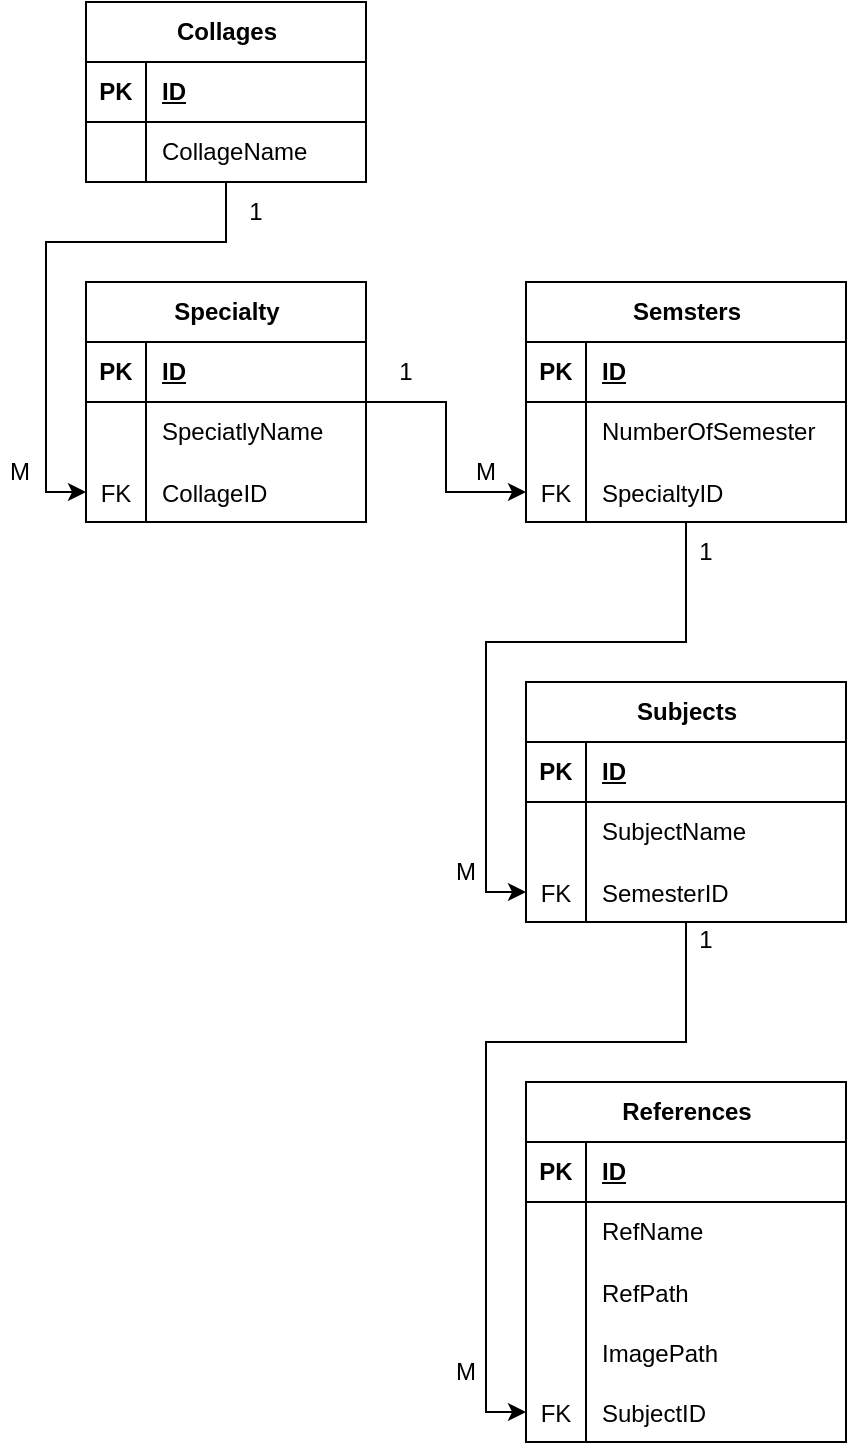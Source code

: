 <mxfile version="24.6.4" type="device">
  <diagram name="Page-1" id="I3WQX-fa8KBT2lynWU40">
    <mxGraphModel dx="1128" dy="716" grid="1" gridSize="10" guides="1" tooltips="1" connect="1" arrows="1" fold="1" page="1" pageScale="1" pageWidth="3300" pageHeight="4681" math="0" shadow="0">
      <root>
        <mxCell id="0" />
        <mxCell id="1" parent="0" />
        <mxCell id="Dz7-rg-bpnI1UaqmfWsM-86" value="" style="edgeStyle=orthogonalEdgeStyle;rounded=0;orthogonalLoop=1;jettySize=auto;html=1;entryX=0;entryY=0.5;entryDx=0;entryDy=0;" edge="1" parent="1" source="Dz7-rg-bpnI1UaqmfWsM-20" target="Dz7-rg-bpnI1UaqmfWsM-87">
          <mxGeometry relative="1" as="geometry">
            <Array as="points">
              <mxPoint x="1280" y="180" />
              <mxPoint x="1190" y="180" />
              <mxPoint x="1190" y="305" />
            </Array>
          </mxGeometry>
        </mxCell>
        <mxCell id="Dz7-rg-bpnI1UaqmfWsM-20" value="Collages" style="shape=table;startSize=30;container=1;collapsible=1;childLayout=tableLayout;fixedRows=1;rowLines=0;fontStyle=1;align=center;resizeLast=1;html=1;" vertex="1" parent="1">
          <mxGeometry x="1210" y="60" width="140" height="90" as="geometry" />
        </mxCell>
        <mxCell id="Dz7-rg-bpnI1UaqmfWsM-21" value="" style="shape=tableRow;horizontal=0;startSize=0;swimlaneHead=0;swimlaneBody=0;fillColor=none;collapsible=0;dropTarget=0;points=[[0,0.5],[1,0.5]];portConstraint=eastwest;top=0;left=0;right=0;bottom=1;" vertex="1" parent="Dz7-rg-bpnI1UaqmfWsM-20">
          <mxGeometry y="30" width="140" height="30" as="geometry" />
        </mxCell>
        <mxCell id="Dz7-rg-bpnI1UaqmfWsM-22" value="PK" style="shape=partialRectangle;connectable=0;fillColor=none;top=0;left=0;bottom=0;right=0;fontStyle=1;overflow=hidden;whiteSpace=wrap;html=1;" vertex="1" parent="Dz7-rg-bpnI1UaqmfWsM-21">
          <mxGeometry width="30" height="30" as="geometry">
            <mxRectangle width="30" height="30" as="alternateBounds" />
          </mxGeometry>
        </mxCell>
        <mxCell id="Dz7-rg-bpnI1UaqmfWsM-23" value="ID" style="shape=partialRectangle;connectable=0;fillColor=none;top=0;left=0;bottom=0;right=0;align=left;spacingLeft=6;fontStyle=5;overflow=hidden;whiteSpace=wrap;html=1;" vertex="1" parent="Dz7-rg-bpnI1UaqmfWsM-21">
          <mxGeometry x="30" width="110" height="30" as="geometry">
            <mxRectangle width="110" height="30" as="alternateBounds" />
          </mxGeometry>
        </mxCell>
        <mxCell id="Dz7-rg-bpnI1UaqmfWsM-24" value="" style="shape=tableRow;horizontal=0;startSize=0;swimlaneHead=0;swimlaneBody=0;fillColor=none;collapsible=0;dropTarget=0;points=[[0,0.5],[1,0.5]];portConstraint=eastwest;top=0;left=0;right=0;bottom=0;" vertex="1" parent="Dz7-rg-bpnI1UaqmfWsM-20">
          <mxGeometry y="60" width="140" height="30" as="geometry" />
        </mxCell>
        <mxCell id="Dz7-rg-bpnI1UaqmfWsM-25" value="" style="shape=partialRectangle;connectable=0;fillColor=none;top=0;left=0;bottom=0;right=0;editable=1;overflow=hidden;whiteSpace=wrap;html=1;" vertex="1" parent="Dz7-rg-bpnI1UaqmfWsM-24">
          <mxGeometry width="30" height="30" as="geometry">
            <mxRectangle width="30" height="30" as="alternateBounds" />
          </mxGeometry>
        </mxCell>
        <mxCell id="Dz7-rg-bpnI1UaqmfWsM-26" value="CollageName" style="shape=partialRectangle;connectable=0;fillColor=none;top=0;left=0;bottom=0;right=0;align=left;spacingLeft=6;overflow=hidden;whiteSpace=wrap;html=1;" vertex="1" parent="Dz7-rg-bpnI1UaqmfWsM-24">
          <mxGeometry x="30" width="110" height="30" as="geometry">
            <mxRectangle width="110" height="30" as="alternateBounds" />
          </mxGeometry>
        </mxCell>
        <mxCell id="Dz7-rg-bpnI1UaqmfWsM-136" value="" style="edgeStyle=orthogonalEdgeStyle;rounded=0;orthogonalLoop=1;jettySize=auto;html=1;entryX=0;entryY=0.5;entryDx=0;entryDy=0;" edge="1" parent="1" source="Dz7-rg-bpnI1UaqmfWsM-79" target="Dz7-rg-bpnI1UaqmfWsM-133">
          <mxGeometry relative="1" as="geometry" />
        </mxCell>
        <mxCell id="Dz7-rg-bpnI1UaqmfWsM-79" value="Specialty" style="shape=table;startSize=30;container=1;collapsible=1;childLayout=tableLayout;fixedRows=1;rowLines=0;fontStyle=1;align=center;resizeLast=1;html=1;" vertex="1" parent="1">
          <mxGeometry x="1210" y="200" width="140" height="120" as="geometry" />
        </mxCell>
        <mxCell id="Dz7-rg-bpnI1UaqmfWsM-80" value="" style="shape=tableRow;horizontal=0;startSize=0;swimlaneHead=0;swimlaneBody=0;fillColor=none;collapsible=0;dropTarget=0;points=[[0,0.5],[1,0.5]];portConstraint=eastwest;top=0;left=0;right=0;bottom=1;" vertex="1" parent="Dz7-rg-bpnI1UaqmfWsM-79">
          <mxGeometry y="30" width="140" height="30" as="geometry" />
        </mxCell>
        <mxCell id="Dz7-rg-bpnI1UaqmfWsM-81" value="PK" style="shape=partialRectangle;connectable=0;fillColor=none;top=0;left=0;bottom=0;right=0;fontStyle=1;overflow=hidden;whiteSpace=wrap;html=1;" vertex="1" parent="Dz7-rg-bpnI1UaqmfWsM-80">
          <mxGeometry width="30" height="30" as="geometry">
            <mxRectangle width="30" height="30" as="alternateBounds" />
          </mxGeometry>
        </mxCell>
        <mxCell id="Dz7-rg-bpnI1UaqmfWsM-82" value="ID" style="shape=partialRectangle;connectable=0;fillColor=none;top=0;left=0;bottom=0;right=0;align=left;spacingLeft=6;fontStyle=5;overflow=hidden;whiteSpace=wrap;html=1;" vertex="1" parent="Dz7-rg-bpnI1UaqmfWsM-80">
          <mxGeometry x="30" width="110" height="30" as="geometry">
            <mxRectangle width="110" height="30" as="alternateBounds" />
          </mxGeometry>
        </mxCell>
        <mxCell id="Dz7-rg-bpnI1UaqmfWsM-83" value="" style="shape=tableRow;horizontal=0;startSize=0;swimlaneHead=0;swimlaneBody=0;fillColor=none;collapsible=0;dropTarget=0;points=[[0,0.5],[1,0.5]];portConstraint=eastwest;top=0;left=0;right=0;bottom=0;" vertex="1" parent="Dz7-rg-bpnI1UaqmfWsM-79">
          <mxGeometry y="60" width="140" height="30" as="geometry" />
        </mxCell>
        <mxCell id="Dz7-rg-bpnI1UaqmfWsM-84" value="" style="shape=partialRectangle;connectable=0;fillColor=none;top=0;left=0;bottom=0;right=0;editable=1;overflow=hidden;whiteSpace=wrap;html=1;" vertex="1" parent="Dz7-rg-bpnI1UaqmfWsM-83">
          <mxGeometry width="30" height="30" as="geometry">
            <mxRectangle width="30" height="30" as="alternateBounds" />
          </mxGeometry>
        </mxCell>
        <mxCell id="Dz7-rg-bpnI1UaqmfWsM-85" value="SpeciatlyName" style="shape=partialRectangle;connectable=0;fillColor=none;top=0;left=0;bottom=0;right=0;align=left;spacingLeft=6;overflow=hidden;whiteSpace=wrap;html=1;" vertex="1" parent="Dz7-rg-bpnI1UaqmfWsM-83">
          <mxGeometry x="30" width="110" height="30" as="geometry">
            <mxRectangle width="110" height="30" as="alternateBounds" />
          </mxGeometry>
        </mxCell>
        <mxCell id="Dz7-rg-bpnI1UaqmfWsM-87" value="" style="shape=tableRow;horizontal=0;startSize=0;swimlaneHead=0;swimlaneBody=0;fillColor=none;collapsible=0;dropTarget=0;points=[[0,0.5],[1,0.5]];portConstraint=eastwest;top=0;left=0;right=0;bottom=0;" vertex="1" parent="Dz7-rg-bpnI1UaqmfWsM-79">
          <mxGeometry y="90" width="140" height="30" as="geometry" />
        </mxCell>
        <mxCell id="Dz7-rg-bpnI1UaqmfWsM-88" value="FK" style="shape=partialRectangle;connectable=0;fillColor=none;top=0;left=0;bottom=0;right=0;editable=1;overflow=hidden;" vertex="1" parent="Dz7-rg-bpnI1UaqmfWsM-87">
          <mxGeometry width="30" height="30" as="geometry">
            <mxRectangle width="30" height="30" as="alternateBounds" />
          </mxGeometry>
        </mxCell>
        <mxCell id="Dz7-rg-bpnI1UaqmfWsM-89" value="CollageID" style="shape=partialRectangle;connectable=0;fillColor=none;top=0;left=0;bottom=0;right=0;align=left;spacingLeft=6;overflow=hidden;" vertex="1" parent="Dz7-rg-bpnI1UaqmfWsM-87">
          <mxGeometry x="30" width="110" height="30" as="geometry">
            <mxRectangle width="110" height="30" as="alternateBounds" />
          </mxGeometry>
        </mxCell>
        <mxCell id="Dz7-rg-bpnI1UaqmfWsM-92" value="1" style="text;html=1;align=center;verticalAlign=middle;whiteSpace=wrap;rounded=0;" vertex="1" parent="1">
          <mxGeometry x="1265" y="150" width="60" height="30" as="geometry" />
        </mxCell>
        <mxCell id="Dz7-rg-bpnI1UaqmfWsM-93" value="M" style="text;html=1;align=center;verticalAlign=middle;whiteSpace=wrap;rounded=0;" vertex="1" parent="1">
          <mxGeometry x="1167" y="280" width="20" height="30" as="geometry" />
        </mxCell>
        <mxCell id="Dz7-rg-bpnI1UaqmfWsM-148" value="" style="edgeStyle=orthogonalEdgeStyle;rounded=0;orthogonalLoop=1;jettySize=auto;html=1;entryX=0;entryY=0.5;entryDx=0;entryDy=0;" edge="1" parent="1" source="Dz7-rg-bpnI1UaqmfWsM-126" target="Dz7-rg-bpnI1UaqmfWsM-145">
          <mxGeometry relative="1" as="geometry">
            <Array as="points">
              <mxPoint x="1510" y="380" />
              <mxPoint x="1410" y="380" />
              <mxPoint x="1410" y="505" />
            </Array>
          </mxGeometry>
        </mxCell>
        <mxCell id="Dz7-rg-bpnI1UaqmfWsM-126" value="Semsters" style="shape=table;startSize=30;container=1;collapsible=1;childLayout=tableLayout;fixedRows=1;rowLines=0;fontStyle=1;align=center;resizeLast=1;html=1;" vertex="1" parent="1">
          <mxGeometry x="1430" y="200" width="160" height="120" as="geometry" />
        </mxCell>
        <mxCell id="Dz7-rg-bpnI1UaqmfWsM-127" value="" style="shape=tableRow;horizontal=0;startSize=0;swimlaneHead=0;swimlaneBody=0;fillColor=none;collapsible=0;dropTarget=0;points=[[0,0.5],[1,0.5]];portConstraint=eastwest;top=0;left=0;right=0;bottom=1;" vertex="1" parent="Dz7-rg-bpnI1UaqmfWsM-126">
          <mxGeometry y="30" width="160" height="30" as="geometry" />
        </mxCell>
        <mxCell id="Dz7-rg-bpnI1UaqmfWsM-128" value="PK" style="shape=partialRectangle;connectable=0;fillColor=none;top=0;left=0;bottom=0;right=0;fontStyle=1;overflow=hidden;whiteSpace=wrap;html=1;" vertex="1" parent="Dz7-rg-bpnI1UaqmfWsM-127">
          <mxGeometry width="30" height="30" as="geometry">
            <mxRectangle width="30" height="30" as="alternateBounds" />
          </mxGeometry>
        </mxCell>
        <mxCell id="Dz7-rg-bpnI1UaqmfWsM-129" value="ID" style="shape=partialRectangle;connectable=0;fillColor=none;top=0;left=0;bottom=0;right=0;align=left;spacingLeft=6;fontStyle=5;overflow=hidden;whiteSpace=wrap;html=1;" vertex="1" parent="Dz7-rg-bpnI1UaqmfWsM-127">
          <mxGeometry x="30" width="130" height="30" as="geometry">
            <mxRectangle width="130" height="30" as="alternateBounds" />
          </mxGeometry>
        </mxCell>
        <mxCell id="Dz7-rg-bpnI1UaqmfWsM-130" value="" style="shape=tableRow;horizontal=0;startSize=0;swimlaneHead=0;swimlaneBody=0;fillColor=none;collapsible=0;dropTarget=0;points=[[0,0.5],[1,0.5]];portConstraint=eastwest;top=0;left=0;right=0;bottom=0;" vertex="1" parent="Dz7-rg-bpnI1UaqmfWsM-126">
          <mxGeometry y="60" width="160" height="30" as="geometry" />
        </mxCell>
        <mxCell id="Dz7-rg-bpnI1UaqmfWsM-131" value="" style="shape=partialRectangle;connectable=0;fillColor=none;top=0;left=0;bottom=0;right=0;editable=1;overflow=hidden;whiteSpace=wrap;html=1;" vertex="1" parent="Dz7-rg-bpnI1UaqmfWsM-130">
          <mxGeometry width="30" height="30" as="geometry">
            <mxRectangle width="30" height="30" as="alternateBounds" />
          </mxGeometry>
        </mxCell>
        <mxCell id="Dz7-rg-bpnI1UaqmfWsM-132" value="NumberOfSemester" style="shape=partialRectangle;connectable=0;fillColor=none;top=0;left=0;bottom=0;right=0;align=left;spacingLeft=6;overflow=hidden;whiteSpace=wrap;html=1;" vertex="1" parent="Dz7-rg-bpnI1UaqmfWsM-130">
          <mxGeometry x="30" width="130" height="30" as="geometry">
            <mxRectangle width="130" height="30" as="alternateBounds" />
          </mxGeometry>
        </mxCell>
        <mxCell id="Dz7-rg-bpnI1UaqmfWsM-133" value="" style="shape=tableRow;horizontal=0;startSize=0;swimlaneHead=0;swimlaneBody=0;fillColor=none;collapsible=0;dropTarget=0;points=[[0,0.5],[1,0.5]];portConstraint=eastwest;top=0;left=0;right=0;bottom=0;" vertex="1" parent="Dz7-rg-bpnI1UaqmfWsM-126">
          <mxGeometry y="90" width="160" height="30" as="geometry" />
        </mxCell>
        <mxCell id="Dz7-rg-bpnI1UaqmfWsM-134" value="FK" style="shape=partialRectangle;connectable=0;fillColor=none;top=0;left=0;bottom=0;right=0;editable=1;overflow=hidden;" vertex="1" parent="Dz7-rg-bpnI1UaqmfWsM-133">
          <mxGeometry width="30" height="30" as="geometry">
            <mxRectangle width="30" height="30" as="alternateBounds" />
          </mxGeometry>
        </mxCell>
        <mxCell id="Dz7-rg-bpnI1UaqmfWsM-135" value="SpecialtyID" style="shape=partialRectangle;connectable=0;fillColor=none;top=0;left=0;bottom=0;right=0;align=left;spacingLeft=6;overflow=hidden;" vertex="1" parent="Dz7-rg-bpnI1UaqmfWsM-133">
          <mxGeometry x="30" width="130" height="30" as="geometry">
            <mxRectangle width="130" height="30" as="alternateBounds" />
          </mxGeometry>
        </mxCell>
        <mxCell id="Dz7-rg-bpnI1UaqmfWsM-159" value="" style="edgeStyle=orthogonalEdgeStyle;rounded=0;orthogonalLoop=1;jettySize=auto;html=1;entryX=0;entryY=0.5;entryDx=0;entryDy=0;" edge="1" parent="1" source="Dz7-rg-bpnI1UaqmfWsM-138" target="Dz7-rg-bpnI1UaqmfWsM-163">
          <mxGeometry relative="1" as="geometry">
            <Array as="points">
              <mxPoint x="1510" y="580" />
              <mxPoint x="1410" y="580" />
              <mxPoint x="1410" y="765" />
            </Array>
          </mxGeometry>
        </mxCell>
        <mxCell id="Dz7-rg-bpnI1UaqmfWsM-138" value="Subjects" style="shape=table;startSize=30;container=1;collapsible=1;childLayout=tableLayout;fixedRows=1;rowLines=0;fontStyle=1;align=center;resizeLast=1;html=1;" vertex="1" parent="1">
          <mxGeometry x="1430" y="400" width="160" height="120" as="geometry" />
        </mxCell>
        <mxCell id="Dz7-rg-bpnI1UaqmfWsM-139" value="" style="shape=tableRow;horizontal=0;startSize=0;swimlaneHead=0;swimlaneBody=0;fillColor=none;collapsible=0;dropTarget=0;points=[[0,0.5],[1,0.5]];portConstraint=eastwest;top=0;left=0;right=0;bottom=1;" vertex="1" parent="Dz7-rg-bpnI1UaqmfWsM-138">
          <mxGeometry y="30" width="160" height="30" as="geometry" />
        </mxCell>
        <mxCell id="Dz7-rg-bpnI1UaqmfWsM-140" value="PK" style="shape=partialRectangle;connectable=0;fillColor=none;top=0;left=0;bottom=0;right=0;fontStyle=1;overflow=hidden;whiteSpace=wrap;html=1;" vertex="1" parent="Dz7-rg-bpnI1UaqmfWsM-139">
          <mxGeometry width="30" height="30" as="geometry">
            <mxRectangle width="30" height="30" as="alternateBounds" />
          </mxGeometry>
        </mxCell>
        <mxCell id="Dz7-rg-bpnI1UaqmfWsM-141" value="ID" style="shape=partialRectangle;connectable=0;fillColor=none;top=0;left=0;bottom=0;right=0;align=left;spacingLeft=6;fontStyle=5;overflow=hidden;whiteSpace=wrap;html=1;" vertex="1" parent="Dz7-rg-bpnI1UaqmfWsM-139">
          <mxGeometry x="30" width="130" height="30" as="geometry">
            <mxRectangle width="130" height="30" as="alternateBounds" />
          </mxGeometry>
        </mxCell>
        <mxCell id="Dz7-rg-bpnI1UaqmfWsM-142" value="" style="shape=tableRow;horizontal=0;startSize=0;swimlaneHead=0;swimlaneBody=0;fillColor=none;collapsible=0;dropTarget=0;points=[[0,0.5],[1,0.5]];portConstraint=eastwest;top=0;left=0;right=0;bottom=0;" vertex="1" parent="Dz7-rg-bpnI1UaqmfWsM-138">
          <mxGeometry y="60" width="160" height="30" as="geometry" />
        </mxCell>
        <mxCell id="Dz7-rg-bpnI1UaqmfWsM-143" value="" style="shape=partialRectangle;connectable=0;fillColor=none;top=0;left=0;bottom=0;right=0;editable=1;overflow=hidden;whiteSpace=wrap;html=1;" vertex="1" parent="Dz7-rg-bpnI1UaqmfWsM-142">
          <mxGeometry width="30" height="30" as="geometry">
            <mxRectangle width="30" height="30" as="alternateBounds" />
          </mxGeometry>
        </mxCell>
        <mxCell id="Dz7-rg-bpnI1UaqmfWsM-144" value="SubjectName" style="shape=partialRectangle;connectable=0;fillColor=none;top=0;left=0;bottom=0;right=0;align=left;spacingLeft=6;overflow=hidden;whiteSpace=wrap;html=1;" vertex="1" parent="Dz7-rg-bpnI1UaqmfWsM-142">
          <mxGeometry x="30" width="130" height="30" as="geometry">
            <mxRectangle width="130" height="30" as="alternateBounds" />
          </mxGeometry>
        </mxCell>
        <mxCell id="Dz7-rg-bpnI1UaqmfWsM-145" value="" style="shape=tableRow;horizontal=0;startSize=0;swimlaneHead=0;swimlaneBody=0;fillColor=none;collapsible=0;dropTarget=0;points=[[0,0.5],[1,0.5]];portConstraint=eastwest;top=0;left=0;right=0;bottom=0;" vertex="1" parent="Dz7-rg-bpnI1UaqmfWsM-138">
          <mxGeometry y="90" width="160" height="30" as="geometry" />
        </mxCell>
        <mxCell id="Dz7-rg-bpnI1UaqmfWsM-146" value="FK" style="shape=partialRectangle;connectable=0;fillColor=none;top=0;left=0;bottom=0;right=0;editable=1;overflow=hidden;" vertex="1" parent="Dz7-rg-bpnI1UaqmfWsM-145">
          <mxGeometry width="30" height="30" as="geometry">
            <mxRectangle width="30" height="30" as="alternateBounds" />
          </mxGeometry>
        </mxCell>
        <mxCell id="Dz7-rg-bpnI1UaqmfWsM-147" value="SemesterID" style="shape=partialRectangle;connectable=0;fillColor=none;top=0;left=0;bottom=0;right=0;align=left;spacingLeft=6;overflow=hidden;" vertex="1" parent="Dz7-rg-bpnI1UaqmfWsM-145">
          <mxGeometry x="30" width="130" height="30" as="geometry">
            <mxRectangle width="130" height="30" as="alternateBounds" />
          </mxGeometry>
        </mxCell>
        <mxCell id="Dz7-rg-bpnI1UaqmfWsM-149" value="References" style="shape=table;startSize=30;container=1;collapsible=1;childLayout=tableLayout;fixedRows=1;rowLines=0;fontStyle=1;align=center;resizeLast=1;html=1;" vertex="1" parent="1">
          <mxGeometry x="1430" y="600" width="160" height="180" as="geometry" />
        </mxCell>
        <mxCell id="Dz7-rg-bpnI1UaqmfWsM-150" value="" style="shape=tableRow;horizontal=0;startSize=0;swimlaneHead=0;swimlaneBody=0;fillColor=none;collapsible=0;dropTarget=0;points=[[0,0.5],[1,0.5]];portConstraint=eastwest;top=0;left=0;right=0;bottom=1;" vertex="1" parent="Dz7-rg-bpnI1UaqmfWsM-149">
          <mxGeometry y="30" width="160" height="30" as="geometry" />
        </mxCell>
        <mxCell id="Dz7-rg-bpnI1UaqmfWsM-151" value="PK" style="shape=partialRectangle;connectable=0;fillColor=none;top=0;left=0;bottom=0;right=0;fontStyle=1;overflow=hidden;whiteSpace=wrap;html=1;" vertex="1" parent="Dz7-rg-bpnI1UaqmfWsM-150">
          <mxGeometry width="30" height="30" as="geometry">
            <mxRectangle width="30" height="30" as="alternateBounds" />
          </mxGeometry>
        </mxCell>
        <mxCell id="Dz7-rg-bpnI1UaqmfWsM-152" value="ID" style="shape=partialRectangle;connectable=0;fillColor=none;top=0;left=0;bottom=0;right=0;align=left;spacingLeft=6;fontStyle=5;overflow=hidden;whiteSpace=wrap;html=1;" vertex="1" parent="Dz7-rg-bpnI1UaqmfWsM-150">
          <mxGeometry x="30" width="130" height="30" as="geometry">
            <mxRectangle width="130" height="30" as="alternateBounds" />
          </mxGeometry>
        </mxCell>
        <mxCell id="Dz7-rg-bpnI1UaqmfWsM-153" value="" style="shape=tableRow;horizontal=0;startSize=0;swimlaneHead=0;swimlaneBody=0;fillColor=none;collapsible=0;dropTarget=0;points=[[0,0.5],[1,0.5]];portConstraint=eastwest;top=0;left=0;right=0;bottom=0;" vertex="1" parent="Dz7-rg-bpnI1UaqmfWsM-149">
          <mxGeometry y="60" width="160" height="30" as="geometry" />
        </mxCell>
        <mxCell id="Dz7-rg-bpnI1UaqmfWsM-154" value="" style="shape=partialRectangle;connectable=0;fillColor=none;top=0;left=0;bottom=0;right=0;editable=1;overflow=hidden;whiteSpace=wrap;html=1;" vertex="1" parent="Dz7-rg-bpnI1UaqmfWsM-153">
          <mxGeometry width="30" height="30" as="geometry">
            <mxRectangle width="30" height="30" as="alternateBounds" />
          </mxGeometry>
        </mxCell>
        <mxCell id="Dz7-rg-bpnI1UaqmfWsM-155" value="RefName" style="shape=partialRectangle;connectable=0;fillColor=none;top=0;left=0;bottom=0;right=0;align=left;spacingLeft=6;overflow=hidden;whiteSpace=wrap;html=1;" vertex="1" parent="Dz7-rg-bpnI1UaqmfWsM-153">
          <mxGeometry x="30" width="130" height="30" as="geometry">
            <mxRectangle width="130" height="30" as="alternateBounds" />
          </mxGeometry>
        </mxCell>
        <mxCell id="Dz7-rg-bpnI1UaqmfWsM-156" value="" style="shape=tableRow;horizontal=0;startSize=0;swimlaneHead=0;swimlaneBody=0;fillColor=none;collapsible=0;dropTarget=0;points=[[0,0.5],[1,0.5]];portConstraint=eastwest;top=0;left=0;right=0;bottom=0;" vertex="1" parent="Dz7-rg-bpnI1UaqmfWsM-149">
          <mxGeometry y="90" width="160" height="30" as="geometry" />
        </mxCell>
        <mxCell id="Dz7-rg-bpnI1UaqmfWsM-157" value="" style="shape=partialRectangle;connectable=0;fillColor=none;top=0;left=0;bottom=0;right=0;editable=1;overflow=hidden;" vertex="1" parent="Dz7-rg-bpnI1UaqmfWsM-156">
          <mxGeometry width="30" height="30" as="geometry">
            <mxRectangle width="30" height="30" as="alternateBounds" />
          </mxGeometry>
        </mxCell>
        <mxCell id="Dz7-rg-bpnI1UaqmfWsM-158" value="RefPath" style="shape=partialRectangle;connectable=0;fillColor=none;top=0;left=0;bottom=0;right=0;align=left;spacingLeft=6;overflow=hidden;" vertex="1" parent="Dz7-rg-bpnI1UaqmfWsM-156">
          <mxGeometry x="30" width="130" height="30" as="geometry">
            <mxRectangle width="130" height="30" as="alternateBounds" />
          </mxGeometry>
        </mxCell>
        <mxCell id="Dz7-rg-bpnI1UaqmfWsM-160" value="" style="shape=tableRow;horizontal=0;startSize=0;swimlaneHead=0;swimlaneBody=0;fillColor=none;collapsible=0;dropTarget=0;points=[[0,0.5],[1,0.5]];portConstraint=eastwest;top=0;left=0;right=0;bottom=0;" vertex="1" parent="Dz7-rg-bpnI1UaqmfWsM-149">
          <mxGeometry y="120" width="160" height="30" as="geometry" />
        </mxCell>
        <mxCell id="Dz7-rg-bpnI1UaqmfWsM-161" value="" style="shape=partialRectangle;connectable=0;fillColor=none;top=0;left=0;bottom=0;right=0;editable=1;overflow=hidden;" vertex="1" parent="Dz7-rg-bpnI1UaqmfWsM-160">
          <mxGeometry width="30" height="30" as="geometry">
            <mxRectangle width="30" height="30" as="alternateBounds" />
          </mxGeometry>
        </mxCell>
        <mxCell id="Dz7-rg-bpnI1UaqmfWsM-162" value="ImagePath" style="shape=partialRectangle;connectable=0;fillColor=none;top=0;left=0;bottom=0;right=0;align=left;spacingLeft=6;overflow=hidden;" vertex="1" parent="Dz7-rg-bpnI1UaqmfWsM-160">
          <mxGeometry x="30" width="130" height="30" as="geometry">
            <mxRectangle width="130" height="30" as="alternateBounds" />
          </mxGeometry>
        </mxCell>
        <mxCell id="Dz7-rg-bpnI1UaqmfWsM-163" value="" style="shape=tableRow;horizontal=0;startSize=0;swimlaneHead=0;swimlaneBody=0;fillColor=none;collapsible=0;dropTarget=0;points=[[0,0.5],[1,0.5]];portConstraint=eastwest;top=0;left=0;right=0;bottom=0;" vertex="1" parent="Dz7-rg-bpnI1UaqmfWsM-149">
          <mxGeometry y="150" width="160" height="30" as="geometry" />
        </mxCell>
        <mxCell id="Dz7-rg-bpnI1UaqmfWsM-164" value="FK" style="shape=partialRectangle;connectable=0;fillColor=none;top=0;left=0;bottom=0;right=0;editable=1;overflow=hidden;" vertex="1" parent="Dz7-rg-bpnI1UaqmfWsM-163">
          <mxGeometry width="30" height="30" as="geometry">
            <mxRectangle width="30" height="30" as="alternateBounds" />
          </mxGeometry>
        </mxCell>
        <mxCell id="Dz7-rg-bpnI1UaqmfWsM-165" value="SubjectID" style="shape=partialRectangle;connectable=0;fillColor=none;top=0;left=0;bottom=0;right=0;align=left;spacingLeft=6;overflow=hidden;" vertex="1" parent="Dz7-rg-bpnI1UaqmfWsM-163">
          <mxGeometry x="30" width="130" height="30" as="geometry">
            <mxRectangle width="130" height="30" as="alternateBounds" />
          </mxGeometry>
        </mxCell>
        <mxCell id="Dz7-rg-bpnI1UaqmfWsM-166" value="1" style="text;html=1;align=center;verticalAlign=middle;whiteSpace=wrap;rounded=0;" vertex="1" parent="1">
          <mxGeometry x="1340" y="230" width="60" height="30" as="geometry" />
        </mxCell>
        <mxCell id="Dz7-rg-bpnI1UaqmfWsM-167" value="M" style="text;html=1;align=center;verticalAlign=middle;whiteSpace=wrap;rounded=0;" vertex="1" parent="1">
          <mxGeometry x="1400" y="280" width="20" height="30" as="geometry" />
        </mxCell>
        <mxCell id="Dz7-rg-bpnI1UaqmfWsM-168" value="1" style="text;html=1;align=center;verticalAlign=middle;whiteSpace=wrap;rounded=0;" vertex="1" parent="1">
          <mxGeometry x="1490" y="320" width="60" height="30" as="geometry" />
        </mxCell>
        <mxCell id="Dz7-rg-bpnI1UaqmfWsM-169" value="M" style="text;html=1;align=center;verticalAlign=middle;whiteSpace=wrap;rounded=0;" vertex="1" parent="1">
          <mxGeometry x="1390" y="480" width="20" height="30" as="geometry" />
        </mxCell>
        <mxCell id="Dz7-rg-bpnI1UaqmfWsM-170" value="1" style="text;html=1;align=center;verticalAlign=middle;whiteSpace=wrap;rounded=0;" vertex="1" parent="1">
          <mxGeometry x="1490" y="514" width="60" height="30" as="geometry" />
        </mxCell>
        <mxCell id="Dz7-rg-bpnI1UaqmfWsM-171" value="M" style="text;html=1;align=center;verticalAlign=middle;whiteSpace=wrap;rounded=0;" vertex="1" parent="1">
          <mxGeometry x="1390" y="730" width="20" height="30" as="geometry" />
        </mxCell>
      </root>
    </mxGraphModel>
  </diagram>
</mxfile>
